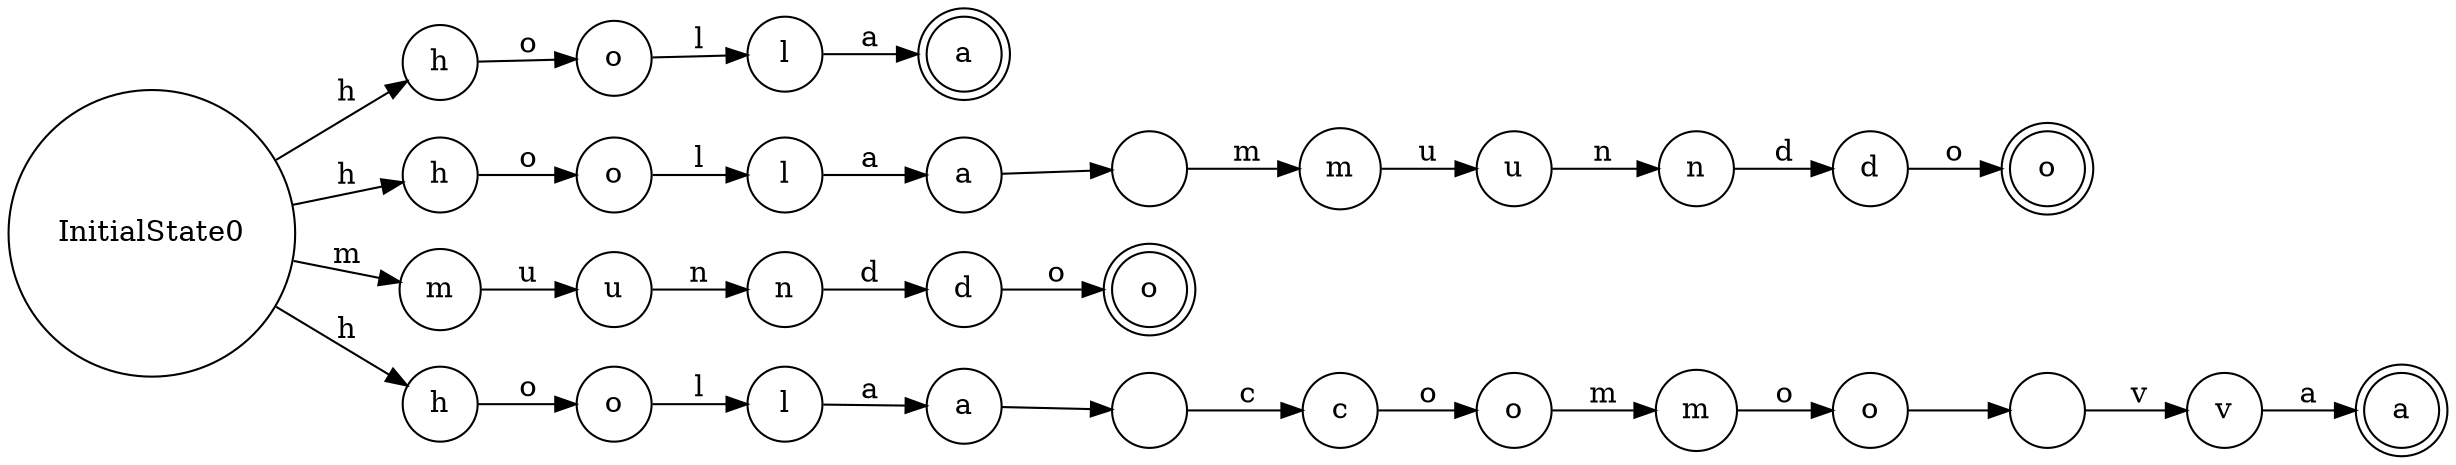 digraph { 
	 rankdir = "LR"; 
	 node [shape=circle] InitialState0;
	 node [shape=circle] h0 [label ="h"];
	 InitialState0 -> h0[label="h"];
	 node [shape=circle] o0 [label ="o"];
	 h0 -> o0[label="o"];
	 node [shape=circle] l0 [label ="l"];
	 o0 -> l0[label="l"];
	 node [shape= doublecircle] a0 [label ="a"];
	 l0 -> a0[label="a"];
	 node [shape=circle] h1 [label ="h"];
	 InitialState0 -> h1[label="h"];
	 node [shape=circle] o1 [label ="o"];
	 h1 -> o1[label="o"];
	 node [shape=circle] l1 [label ="l"];
	 o1 -> l1[label="l"];
	 node [shape=circle] a1 [label ="a"];
	 l1 -> a1[label="a"];
	 node [shape=circle] _0 [label =" "];
	 a1 -> _0[label=" "];
	 node [shape=circle] m0 [label ="m"];
	 _0 -> m0[label="m"];
	 node [shape=circle] u0 [label ="u"];
	 m0 -> u0[label="u"];
	 node [shape=circle] n0 [label ="n"];
	 u0 -> n0[label="n"];
	 node [shape=circle] d0 [label ="d"];
	 n0 -> d0[label="d"];
	 node [shape= doublecircle] o2 [label ="o"];
	 d0 -> o2[label="o"];
	 node [shape=circle] m1 [label ="m"];
	 InitialState0 -> m1[label="m"];
	 node [shape=circle] u1 [label ="u"];
	 m1 -> u1[label="u"];
	 node [shape=circle] n1 [label ="n"];
	 u1 -> n1[label="n"];
	 node [shape=circle] d1 [label ="d"];
	 n1 -> d1[label="d"];
	 node [shape= doublecircle] o3 [label ="o"];
	 d1 -> o3[label="o"];
	 node [shape=circle] h2 [label ="h"];
	 InitialState0 -> h2[label="h"];
	 node [shape=circle] o4 [label ="o"];
	 h2 -> o4[label="o"];
	 node [shape=circle] l2 [label ="l"];
	 o4 -> l2[label="l"];
	 node [shape=circle] a2 [label ="a"];
	 l2 -> a2[label="a"];
	 node [shape=circle] _1 [label =" "];
	 a2 -> _1[label=" "];
	 node [shape=circle] c0 [label ="c"];
	 _1 -> c0[label="c"];
	 node [shape=circle] o5 [label ="o"];
	 c0 -> o5[label="o"];
	 node [shape=circle] m2 [label ="m"];
	 o5 -> m2[label="m"];
	 node [shape=circle] o6 [label ="o"];
	 m2 -> o6[label="o"];
	 node [shape=circle] _2 [label =" "];
	 o6 -> _2[label=" "];
	 node [shape=circle] v0 [label ="v"];
	 _2 -> v0[label="v"];
	 node [shape= doublecircle] a3 [label ="a"];
	 v0 -> a3[label="a"];
}